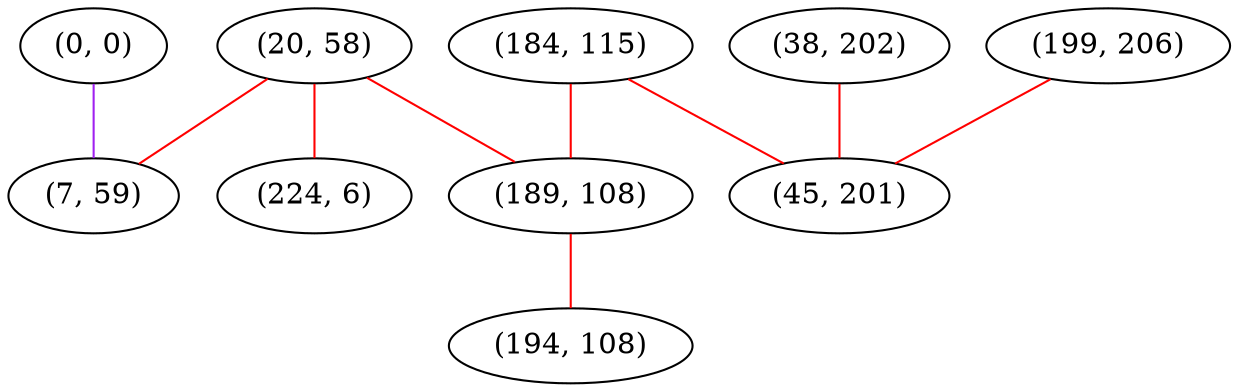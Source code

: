 graph "" {
"(20, 58)";
"(184, 115)";
"(0, 0)";
"(7, 59)";
"(38, 202)";
"(199, 206)";
"(224, 6)";
"(189, 108)";
"(194, 108)";
"(45, 201)";
"(20, 58)" -- "(7, 59)"  [color=red, key=0, weight=1];
"(20, 58)" -- "(189, 108)"  [color=red, key=0, weight=1];
"(20, 58)" -- "(224, 6)"  [color=red, key=0, weight=1];
"(184, 115)" -- "(45, 201)"  [color=red, key=0, weight=1];
"(184, 115)" -- "(189, 108)"  [color=red, key=0, weight=1];
"(0, 0)" -- "(7, 59)"  [color=purple, key=0, weight=4];
"(38, 202)" -- "(45, 201)"  [color=red, key=0, weight=1];
"(199, 206)" -- "(45, 201)"  [color=red, key=0, weight=1];
"(189, 108)" -- "(194, 108)"  [color=red, key=0, weight=1];
}
